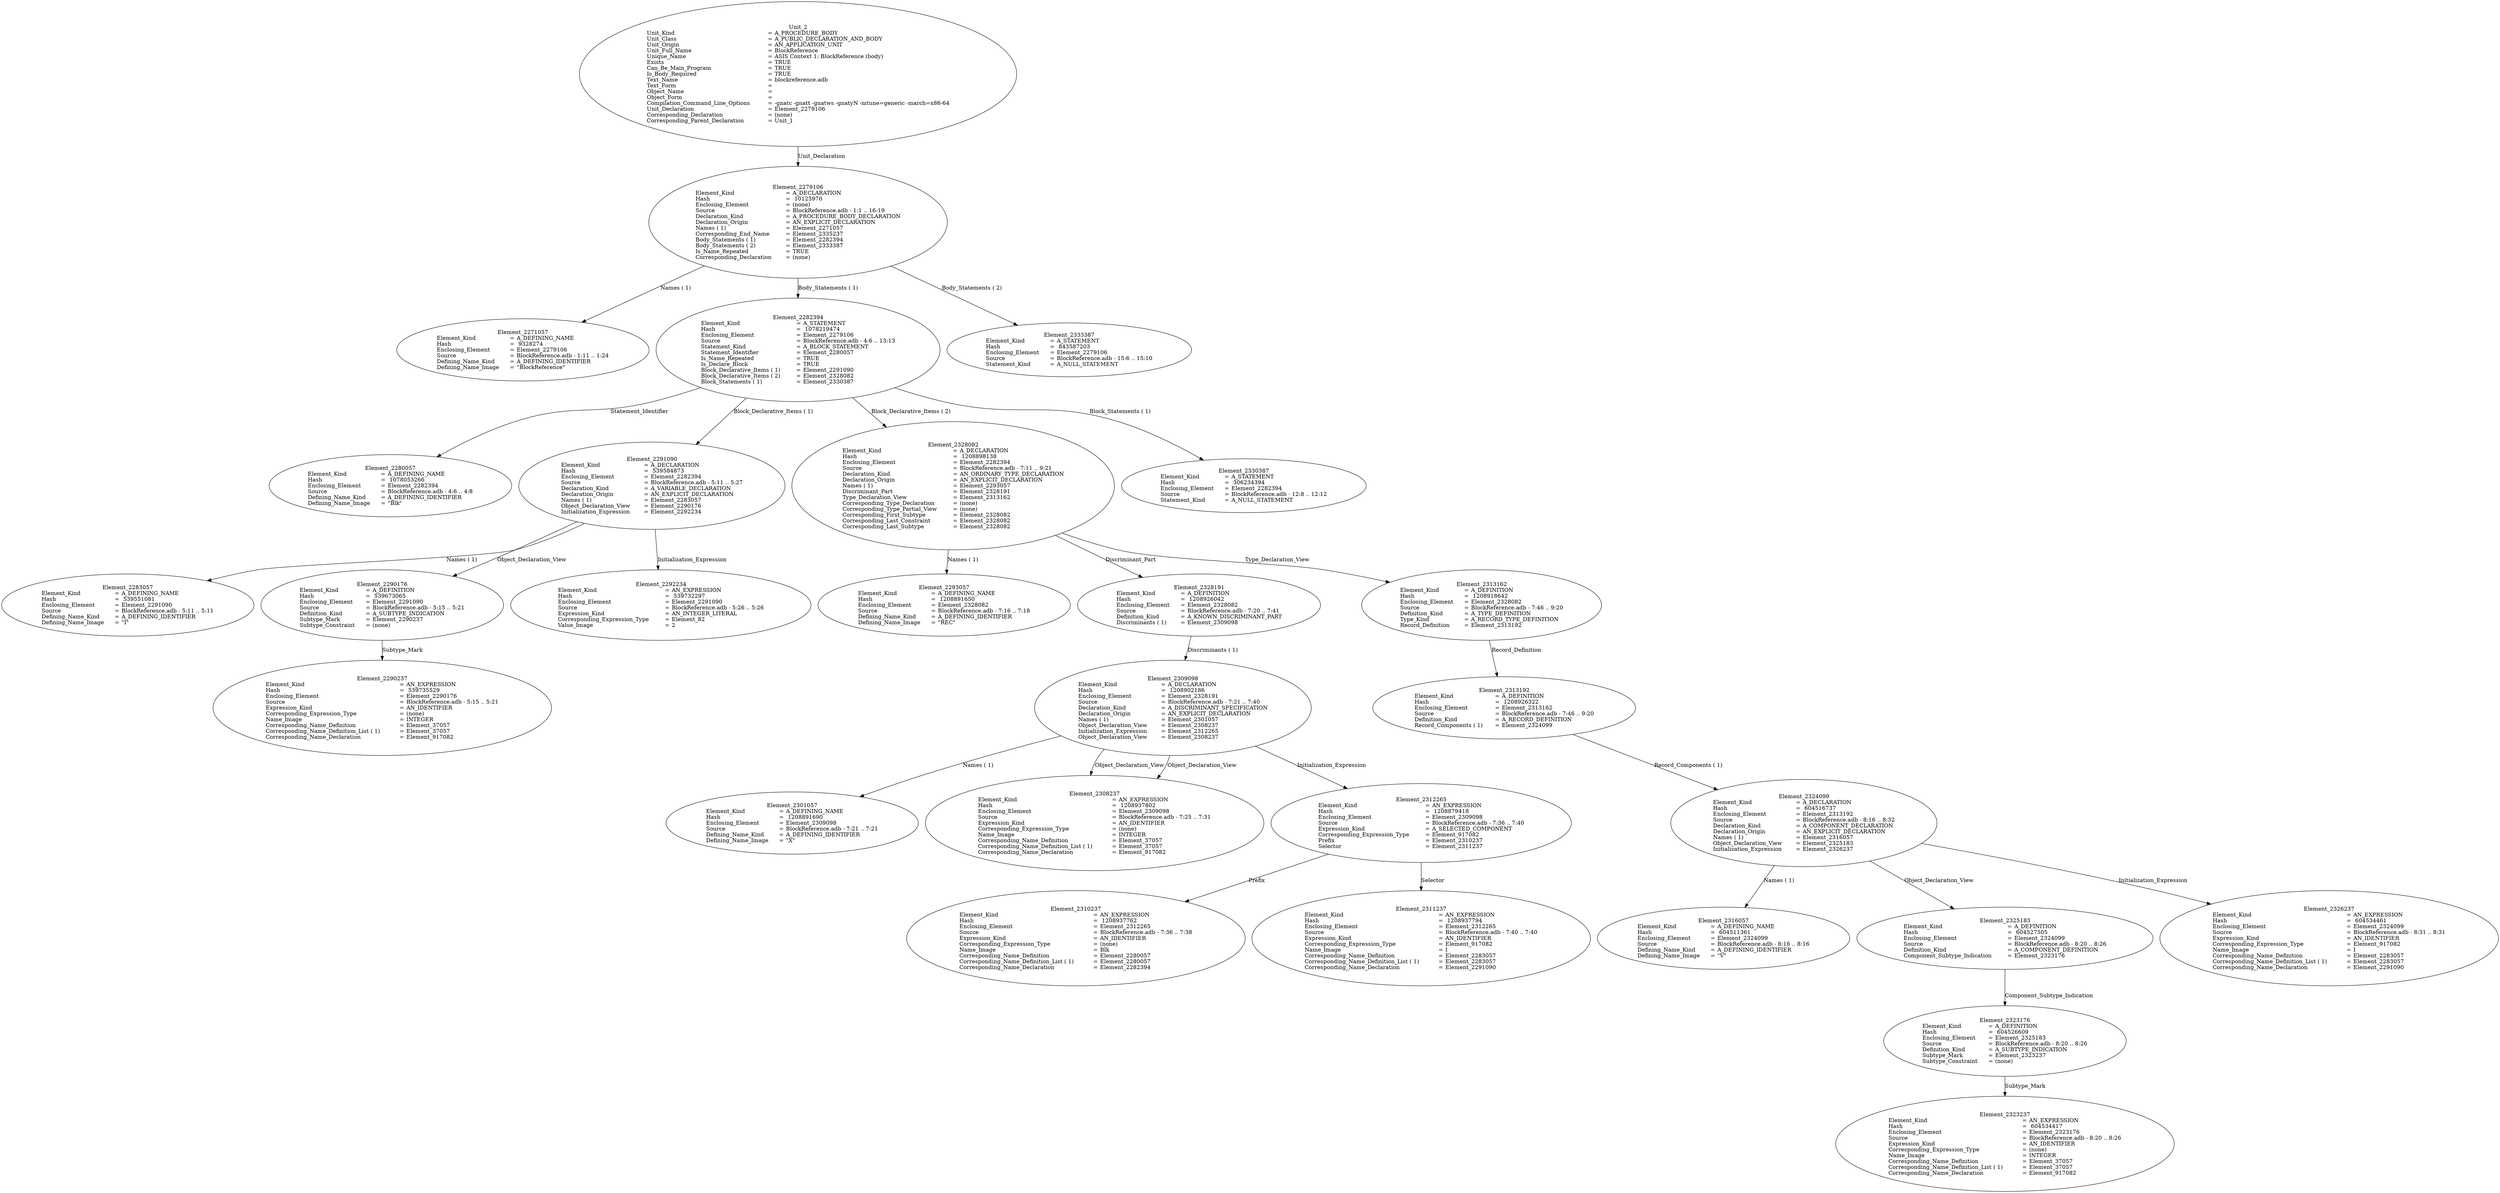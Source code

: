 digraph "blockreference.adt" {
  Unit_2 -> Element_2279106
      [ label=Unit_Declaration ];
  Unit_2
      [ label=<<TABLE BORDER="0" CELLBORDER="0" CELLSPACING="0" CELLPADDING="0"> 
          <TR><TD COLSPAN="3">Unit_2</TD></TR>
          <TR><TD ALIGN="LEFT">Unit_Kind   </TD><TD> = </TD><TD ALIGN="LEFT">A_PROCEDURE_BODY</TD></TR>
          <TR><TD ALIGN="LEFT">Unit_Class   </TD><TD> = </TD><TD ALIGN="LEFT">A_PUBLIC_DECLARATION_AND_BODY</TD></TR>
          <TR><TD ALIGN="LEFT">Unit_Origin   </TD><TD> = </TD><TD ALIGN="LEFT">AN_APPLICATION_UNIT</TD></TR>
          <TR><TD ALIGN="LEFT">Unit_Full_Name    </TD><TD> = </TD><TD ALIGN="LEFT">BlockReference</TD></TR>
          <TR><TD ALIGN="LEFT">Unique_Name   </TD><TD> = </TD><TD ALIGN="LEFT">ASIS Context 1: BlockReference (body)</TD></TR>
          <TR><TD ALIGN="LEFT">Exists  </TD><TD> = </TD><TD ALIGN="LEFT">TRUE</TD></TR>
          <TR><TD ALIGN="LEFT">Can_Be_Main_Program     </TD><TD> = </TD><TD ALIGN="LEFT">TRUE</TD></TR>
          <TR><TD ALIGN="LEFT">Is_Body_Required     </TD><TD> = </TD><TD ALIGN="LEFT">TRUE</TD></TR>
          <TR><TD ALIGN="LEFT">Text_Name   </TD><TD> = </TD><TD ALIGN="LEFT">blockreference.adb</TD></TR>
          <TR><TD ALIGN="LEFT">Text_Form   </TD><TD> = </TD><TD ALIGN="LEFT"></TD></TR>
          <TR><TD ALIGN="LEFT">Object_Name   </TD><TD> = </TD><TD ALIGN="LEFT"></TD></TR>
          <TR><TD ALIGN="LEFT">Object_Form   </TD><TD> = </TD><TD ALIGN="LEFT"></TD></TR>
          <TR><TD ALIGN="LEFT">Compilation_Command_Line_Options         </TD><TD> = </TD><TD ALIGN="LEFT">-gnatc -gnatt -gnatws -gnatyN -mtune=generic -march=x86-64</TD></TR>
          <TR><TD ALIGN="LEFT">Unit_Declaration     </TD><TD> = </TD><TD ALIGN="LEFT">Element_2279106</TD></TR>
          <TR><TD ALIGN="LEFT">Corresponding_Declaration       </TD><TD> = </TD><TD ALIGN="LEFT">(none)</TD></TR>
          <TR><TD ALIGN="LEFT">Corresponding_Parent_Declaration         </TD><TD> = </TD><TD ALIGN="LEFT">Unit_1</TD></TR>
          </TABLE>> ];
  Element_2279106 -> Element_2271057
      [ label="Names ( 1)" ];
  Element_2279106 -> Element_2282394
      [ label="Body_Statements ( 1)" ];
  Element_2279106 -> Element_2333387
      [ label="Body_Statements ( 2)" ];
  Element_2279106
      [ label=<<TABLE BORDER="0" CELLBORDER="0" CELLSPACING="0" CELLPADDING="0"> 
          <TR><TD COLSPAN="3">Element_2279106</TD></TR>
          <TR><TD ALIGN="LEFT">Element_Kind    </TD><TD> = </TD><TD ALIGN="LEFT">A_DECLARATION</TD></TR>
          <TR><TD ALIGN="LEFT">Hash  </TD><TD> = </TD><TD ALIGN="LEFT"> 10125970</TD></TR>
          <TR><TD ALIGN="LEFT">Enclosing_Element     </TD><TD> = </TD><TD ALIGN="LEFT">(none)</TD></TR>
          <TR><TD ALIGN="LEFT">Source  </TD><TD> = </TD><TD ALIGN="LEFT">BlockReference.adb - 1:1 .. 16:19</TD></TR>
          <TR><TD ALIGN="LEFT">Declaration_Kind     </TD><TD> = </TD><TD ALIGN="LEFT">A_PROCEDURE_BODY_DECLARATION</TD></TR>
          <TR><TD ALIGN="LEFT">Declaration_Origin     </TD><TD> = </TD><TD ALIGN="LEFT">AN_EXPLICIT_DECLARATION</TD></TR>
          <TR><TD ALIGN="LEFT">Names ( 1)   </TD><TD> = </TD><TD ALIGN="LEFT">Element_2271057</TD></TR>
          <TR><TD ALIGN="LEFT">Corresponding_End_Name      </TD><TD> = </TD><TD ALIGN="LEFT">Element_2335237</TD></TR>
          <TR><TD ALIGN="LEFT">Body_Statements ( 1)      </TD><TD> = </TD><TD ALIGN="LEFT">Element_2282394</TD></TR>
          <TR><TD ALIGN="LEFT">Body_Statements ( 2)      </TD><TD> = </TD><TD ALIGN="LEFT">Element_2333387</TD></TR>
          <TR><TD ALIGN="LEFT">Is_Name_Repeated     </TD><TD> = </TD><TD ALIGN="LEFT">TRUE</TD></TR>
          <TR><TD ALIGN="LEFT">Corresponding_Declaration       </TD><TD> = </TD><TD ALIGN="LEFT">(none)</TD></TR>
          </TABLE>> ];
  Element_2271057
      [ label=<<TABLE BORDER="0" CELLBORDER="0" CELLSPACING="0" CELLPADDING="0"> 
          <TR><TD COLSPAN="3">Element_2271057</TD></TR>
          <TR><TD ALIGN="LEFT">Element_Kind    </TD><TD> = </TD><TD ALIGN="LEFT">A_DEFINING_NAME</TD></TR>
          <TR><TD ALIGN="LEFT">Hash  </TD><TD> = </TD><TD ALIGN="LEFT"> 9328274</TD></TR>
          <TR><TD ALIGN="LEFT">Enclosing_Element     </TD><TD> = </TD><TD ALIGN="LEFT">Element_2279106</TD></TR>
          <TR><TD ALIGN="LEFT">Source  </TD><TD> = </TD><TD ALIGN="LEFT">BlockReference.adb - 1:11 .. 1:24</TD></TR>
          <TR><TD ALIGN="LEFT">Defining_Name_Kind     </TD><TD> = </TD><TD ALIGN="LEFT">A_DEFINING_IDENTIFIER</TD></TR>
          <TR><TD ALIGN="LEFT">Defining_Name_Image     </TD><TD> = </TD><TD ALIGN="LEFT">"BlockReference"</TD></TR>
          </TABLE>> ];
  Element_2282394 -> Element_2280057
      [ label=Statement_Identifier ];
  Element_2282394 -> Element_2291090
      [ label="Block_Declarative_Items ( 1)" ];
  Element_2282394 -> Element_2328082
      [ label="Block_Declarative_Items ( 2)" ];
  Element_2282394 -> Element_2330387
      [ label="Block_Statements ( 1)" ];
  Element_2282394
      [ label=<<TABLE BORDER="0" CELLBORDER="0" CELLSPACING="0" CELLPADDING="0"> 
          <TR><TD COLSPAN="3">Element_2282394</TD></TR>
          <TR><TD ALIGN="LEFT">Element_Kind    </TD><TD> = </TD><TD ALIGN="LEFT">A_STATEMENT</TD></TR>
          <TR><TD ALIGN="LEFT">Hash  </TD><TD> = </TD><TD ALIGN="LEFT"> 1078219474</TD></TR>
          <TR><TD ALIGN="LEFT">Enclosing_Element     </TD><TD> = </TD><TD ALIGN="LEFT">Element_2279106</TD></TR>
          <TR><TD ALIGN="LEFT">Source  </TD><TD> = </TD><TD ALIGN="LEFT">BlockReference.adb - 4:6 .. 13:13</TD></TR>
          <TR><TD ALIGN="LEFT">Statement_Kind    </TD><TD> = </TD><TD ALIGN="LEFT">A_BLOCK_STATEMENT</TD></TR>
          <TR><TD ALIGN="LEFT">Statement_Identifier      </TD><TD> = </TD><TD ALIGN="LEFT">Element_2280057</TD></TR>
          <TR><TD ALIGN="LEFT">Is_Name_Repeated     </TD><TD> = </TD><TD ALIGN="LEFT">TRUE</TD></TR>
          <TR><TD ALIGN="LEFT">Is_Declare_Block     </TD><TD> = </TD><TD ALIGN="LEFT">TRUE</TD></TR>
          <TR><TD ALIGN="LEFT">Block_Declarative_Items ( 1)        </TD><TD> = </TD><TD ALIGN="LEFT">Element_2291090</TD></TR>
          <TR><TD ALIGN="LEFT">Block_Declarative_Items ( 2)        </TD><TD> = </TD><TD ALIGN="LEFT">Element_2328082</TD></TR>
          <TR><TD ALIGN="LEFT">Block_Statements ( 1)      </TD><TD> = </TD><TD ALIGN="LEFT">Element_2330387</TD></TR>
          </TABLE>> ];
  Element_2280057
      [ label=<<TABLE BORDER="0" CELLBORDER="0" CELLSPACING="0" CELLPADDING="0"> 
          <TR><TD COLSPAN="3">Element_2280057</TD></TR>
          <TR><TD ALIGN="LEFT">Element_Kind    </TD><TD> = </TD><TD ALIGN="LEFT">A_DEFINING_NAME</TD></TR>
          <TR><TD ALIGN="LEFT">Hash  </TD><TD> = </TD><TD ALIGN="LEFT"> 1078053266</TD></TR>
          <TR><TD ALIGN="LEFT">Enclosing_Element     </TD><TD> = </TD><TD ALIGN="LEFT">Element_2282394</TD></TR>
          <TR><TD ALIGN="LEFT">Source  </TD><TD> = </TD><TD ALIGN="LEFT">BlockReference.adb - 4:6 .. 4:8</TD></TR>
          <TR><TD ALIGN="LEFT">Defining_Name_Kind     </TD><TD> = </TD><TD ALIGN="LEFT">A_DEFINING_IDENTIFIER</TD></TR>
          <TR><TD ALIGN="LEFT">Defining_Name_Image     </TD><TD> = </TD><TD ALIGN="LEFT">"Blk"</TD></TR>
          </TABLE>> ];
  Element_2291090 -> Element_2283057
      [ label="Names ( 1)" ];
  Element_2291090 -> Element_2290176
      [ label=Object_Declaration_View ];
  Element_2291090 -> Element_2292234
      [ label=Initialization_Expression ];
  Element_2291090
      [ label=<<TABLE BORDER="0" CELLBORDER="0" CELLSPACING="0" CELLPADDING="0"> 
          <TR><TD COLSPAN="3">Element_2291090</TD></TR>
          <TR><TD ALIGN="LEFT">Element_Kind    </TD><TD> = </TD><TD ALIGN="LEFT">A_DECLARATION</TD></TR>
          <TR><TD ALIGN="LEFT">Hash  </TD><TD> = </TD><TD ALIGN="LEFT"> 539584873</TD></TR>
          <TR><TD ALIGN="LEFT">Enclosing_Element     </TD><TD> = </TD><TD ALIGN="LEFT">Element_2282394</TD></TR>
          <TR><TD ALIGN="LEFT">Source  </TD><TD> = </TD><TD ALIGN="LEFT">BlockReference.adb - 5:11 .. 5:27</TD></TR>
          <TR><TD ALIGN="LEFT">Declaration_Kind     </TD><TD> = </TD><TD ALIGN="LEFT">A_VARIABLE_DECLARATION</TD></TR>
          <TR><TD ALIGN="LEFT">Declaration_Origin     </TD><TD> = </TD><TD ALIGN="LEFT">AN_EXPLICIT_DECLARATION</TD></TR>
          <TR><TD ALIGN="LEFT">Names ( 1)   </TD><TD> = </TD><TD ALIGN="LEFT">Element_2283057</TD></TR>
          <TR><TD ALIGN="LEFT">Object_Declaration_View      </TD><TD> = </TD><TD ALIGN="LEFT">Element_2290176</TD></TR>
          <TR><TD ALIGN="LEFT">Initialization_Expression       </TD><TD> = </TD><TD ALIGN="LEFT">Element_2292234</TD></TR>
          </TABLE>> ];
  Element_2283057
      [ label=<<TABLE BORDER="0" CELLBORDER="0" CELLSPACING="0" CELLPADDING="0"> 
          <TR><TD COLSPAN="3">Element_2283057</TD></TR>
          <TR><TD ALIGN="LEFT">Element_Kind    </TD><TD> = </TD><TD ALIGN="LEFT">A_DEFINING_NAME</TD></TR>
          <TR><TD ALIGN="LEFT">Hash  </TD><TD> = </TD><TD ALIGN="LEFT"> 539551081</TD></TR>
          <TR><TD ALIGN="LEFT">Enclosing_Element     </TD><TD> = </TD><TD ALIGN="LEFT">Element_2291090</TD></TR>
          <TR><TD ALIGN="LEFT">Source  </TD><TD> = </TD><TD ALIGN="LEFT">BlockReference.adb - 5:11 .. 5:11</TD></TR>
          <TR><TD ALIGN="LEFT">Defining_Name_Kind     </TD><TD> = </TD><TD ALIGN="LEFT">A_DEFINING_IDENTIFIER</TD></TR>
          <TR><TD ALIGN="LEFT">Defining_Name_Image     </TD><TD> = </TD><TD ALIGN="LEFT">"I"</TD></TR>
          </TABLE>> ];
  Element_2290176 -> Element_2290237
      [ label=Subtype_Mark ];
  Element_2290176
      [ label=<<TABLE BORDER="0" CELLBORDER="0" CELLSPACING="0" CELLPADDING="0"> 
          <TR><TD COLSPAN="3">Element_2290176</TD></TR>
          <TR><TD ALIGN="LEFT">Element_Kind    </TD><TD> = </TD><TD ALIGN="LEFT">A_DEFINITION</TD></TR>
          <TR><TD ALIGN="LEFT">Hash  </TD><TD> = </TD><TD ALIGN="LEFT"> 539673065</TD></TR>
          <TR><TD ALIGN="LEFT">Enclosing_Element     </TD><TD> = </TD><TD ALIGN="LEFT">Element_2291090</TD></TR>
          <TR><TD ALIGN="LEFT">Source  </TD><TD> = </TD><TD ALIGN="LEFT">BlockReference.adb - 5:15 .. 5:21</TD></TR>
          <TR><TD ALIGN="LEFT">Definition_Kind    </TD><TD> = </TD><TD ALIGN="LEFT">A_SUBTYPE_INDICATION</TD></TR>
          <TR><TD ALIGN="LEFT">Subtype_Mark    </TD><TD> = </TD><TD ALIGN="LEFT">Element_2290237</TD></TR>
          <TR><TD ALIGN="LEFT">Subtype_Constraint     </TD><TD> = </TD><TD ALIGN="LEFT">(none)</TD></TR>
          </TABLE>> ];
  Element_2290237
      [ label=<<TABLE BORDER="0" CELLBORDER="0" CELLSPACING="0" CELLPADDING="0"> 
          <TR><TD COLSPAN="3">Element_2290237</TD></TR>
          <TR><TD ALIGN="LEFT">Element_Kind    </TD><TD> = </TD><TD ALIGN="LEFT">AN_EXPRESSION</TD></TR>
          <TR><TD ALIGN="LEFT">Hash  </TD><TD> = </TD><TD ALIGN="LEFT"> 539735529</TD></TR>
          <TR><TD ALIGN="LEFT">Enclosing_Element     </TD><TD> = </TD><TD ALIGN="LEFT">Element_2290176</TD></TR>
          <TR><TD ALIGN="LEFT">Source  </TD><TD> = </TD><TD ALIGN="LEFT">BlockReference.adb - 5:15 .. 5:21</TD></TR>
          <TR><TD ALIGN="LEFT">Expression_Kind    </TD><TD> = </TD><TD ALIGN="LEFT">AN_IDENTIFIER</TD></TR>
          <TR><TD ALIGN="LEFT">Corresponding_Expression_Type        </TD><TD> = </TD><TD ALIGN="LEFT">(none)</TD></TR>
          <TR><TD ALIGN="LEFT">Name_Image   </TD><TD> = </TD><TD ALIGN="LEFT">INTEGER</TD></TR>
          <TR><TD ALIGN="LEFT">Corresponding_Name_Definition        </TD><TD> = </TD><TD ALIGN="LEFT">Element_37057</TD></TR>
          <TR><TD ALIGN="LEFT">Corresponding_Name_Definition_List ( 1)          </TD><TD> = </TD><TD ALIGN="LEFT">Element_37057</TD></TR>
          <TR><TD ALIGN="LEFT">Corresponding_Name_Declaration        </TD><TD> = </TD><TD ALIGN="LEFT">Element_917082</TD></TR>
          </TABLE>> ];
  Element_2292234
      [ label=<<TABLE BORDER="0" CELLBORDER="0" CELLSPACING="0" CELLPADDING="0"> 
          <TR><TD COLSPAN="3">Element_2292234</TD></TR>
          <TR><TD ALIGN="LEFT">Element_Kind    </TD><TD> = </TD><TD ALIGN="LEFT">AN_EXPRESSION</TD></TR>
          <TR><TD ALIGN="LEFT">Hash  </TD><TD> = </TD><TD ALIGN="LEFT"> 539732297</TD></TR>
          <TR><TD ALIGN="LEFT">Enclosing_Element     </TD><TD> = </TD><TD ALIGN="LEFT">Element_2291090</TD></TR>
          <TR><TD ALIGN="LEFT">Source  </TD><TD> = </TD><TD ALIGN="LEFT">BlockReference.adb - 5:26 .. 5:26</TD></TR>
          <TR><TD ALIGN="LEFT">Expression_Kind    </TD><TD> = </TD><TD ALIGN="LEFT">AN_INTEGER_LITERAL</TD></TR>
          <TR><TD ALIGN="LEFT">Corresponding_Expression_Type        </TD><TD> = </TD><TD ALIGN="LEFT">Element_82</TD></TR>
          <TR><TD ALIGN="LEFT">Value_Image   </TD><TD> = </TD><TD ALIGN="LEFT">2</TD></TR>
          </TABLE>> ];
  Element_2328082 -> Element_2293057
      [ label="Names ( 1)" ];
  Element_2328082 -> Element_2328191
      [ label=Discriminant_Part ];
  Element_2328082 -> Element_2313162
      [ label=Type_Declaration_View ];
  Element_2328082
      [ label=<<TABLE BORDER="0" CELLBORDER="0" CELLSPACING="0" CELLPADDING="0"> 
          <TR><TD COLSPAN="3">Element_2328082</TD></TR>
          <TR><TD ALIGN="LEFT">Element_Kind    </TD><TD> = </TD><TD ALIGN="LEFT">A_DECLARATION</TD></TR>
          <TR><TD ALIGN="LEFT">Hash  </TD><TD> = </TD><TD ALIGN="LEFT"> 1208898138</TD></TR>
          <TR><TD ALIGN="LEFT">Enclosing_Element     </TD><TD> = </TD><TD ALIGN="LEFT">Element_2282394</TD></TR>
          <TR><TD ALIGN="LEFT">Source  </TD><TD> = </TD><TD ALIGN="LEFT">BlockReference.adb - 7:11 .. 9:21</TD></TR>
          <TR><TD ALIGN="LEFT">Declaration_Kind     </TD><TD> = </TD><TD ALIGN="LEFT">AN_ORDINARY_TYPE_DECLARATION</TD></TR>
          <TR><TD ALIGN="LEFT">Declaration_Origin     </TD><TD> = </TD><TD ALIGN="LEFT">AN_EXPLICIT_DECLARATION</TD></TR>
          <TR><TD ALIGN="LEFT">Names ( 1)   </TD><TD> = </TD><TD ALIGN="LEFT">Element_2293057</TD></TR>
          <TR><TD ALIGN="LEFT">Discriminant_Part     </TD><TD> = </TD><TD ALIGN="LEFT">Element_2328191</TD></TR>
          <TR><TD ALIGN="LEFT">Type_Declaration_View      </TD><TD> = </TD><TD ALIGN="LEFT">Element_2313162</TD></TR>
          <TR><TD ALIGN="LEFT">Corresponding_Type_Declaration        </TD><TD> = </TD><TD ALIGN="LEFT">(none)</TD></TR>
          <TR><TD ALIGN="LEFT">Corresponding_Type_Partial_View        </TD><TD> = </TD><TD ALIGN="LEFT">(none)</TD></TR>
          <TR><TD ALIGN="LEFT">Corresponding_First_Subtype       </TD><TD> = </TD><TD ALIGN="LEFT">Element_2328082</TD></TR>
          <TR><TD ALIGN="LEFT">Corresponding_Last_Constraint        </TD><TD> = </TD><TD ALIGN="LEFT">Element_2328082</TD></TR>
          <TR><TD ALIGN="LEFT">Corresponding_Last_Subtype       </TD><TD> = </TD><TD ALIGN="LEFT">Element_2328082</TD></TR>
          </TABLE>> ];
  Element_2293057
      [ label=<<TABLE BORDER="0" CELLBORDER="0" CELLSPACING="0" CELLPADDING="0"> 
          <TR><TD COLSPAN="3">Element_2293057</TD></TR>
          <TR><TD ALIGN="LEFT">Element_Kind    </TD><TD> = </TD><TD ALIGN="LEFT">A_DEFINING_NAME</TD></TR>
          <TR><TD ALIGN="LEFT">Hash  </TD><TD> = </TD><TD ALIGN="LEFT"> 1208891650</TD></TR>
          <TR><TD ALIGN="LEFT">Enclosing_Element     </TD><TD> = </TD><TD ALIGN="LEFT">Element_2328082</TD></TR>
          <TR><TD ALIGN="LEFT">Source  </TD><TD> = </TD><TD ALIGN="LEFT">BlockReference.adb - 7:16 .. 7:18</TD></TR>
          <TR><TD ALIGN="LEFT">Defining_Name_Kind     </TD><TD> = </TD><TD ALIGN="LEFT">A_DEFINING_IDENTIFIER</TD></TR>
          <TR><TD ALIGN="LEFT">Defining_Name_Image     </TD><TD> = </TD><TD ALIGN="LEFT">"REC"</TD></TR>
          </TABLE>> ];
  Element_2328191 -> Element_2309098
      [ label="Discriminants ( 1)" ];
  Element_2328191
      [ label=<<TABLE BORDER="0" CELLBORDER="0" CELLSPACING="0" CELLPADDING="0"> 
          <TR><TD COLSPAN="3">Element_2328191</TD></TR>
          <TR><TD ALIGN="LEFT">Element_Kind    </TD><TD> = </TD><TD ALIGN="LEFT">A_DEFINITION</TD></TR>
          <TR><TD ALIGN="LEFT">Hash  </TD><TD> = </TD><TD ALIGN="LEFT"> 1208926042</TD></TR>
          <TR><TD ALIGN="LEFT">Enclosing_Element     </TD><TD> = </TD><TD ALIGN="LEFT">Element_2328082</TD></TR>
          <TR><TD ALIGN="LEFT">Source  </TD><TD> = </TD><TD ALIGN="LEFT">BlockReference.adb - 7:20 .. 7:41</TD></TR>
          <TR><TD ALIGN="LEFT">Definition_Kind    </TD><TD> = </TD><TD ALIGN="LEFT">A_KNOWN_DISCRIMINANT_PART</TD></TR>
          <TR><TD ALIGN="LEFT">Discriminants ( 1)     </TD><TD> = </TD><TD ALIGN="LEFT">Element_2309098</TD></TR>
          </TABLE>> ];
  Element_2309098 -> Element_2301057
      [ label="Names ( 1)" ];
  Element_2309098 -> Element_2308237
      [ label=Object_Declaration_View ];
  Element_2309098 -> Element_2312265
      [ label=Initialization_Expression ];
  Element_2309098 -> Element_2308237
      [ label=Object_Declaration_View ];
  Element_2309098
      [ label=<<TABLE BORDER="0" CELLBORDER="0" CELLSPACING="0" CELLPADDING="0"> 
          <TR><TD COLSPAN="3">Element_2309098</TD></TR>
          <TR><TD ALIGN="LEFT">Element_Kind    </TD><TD> = </TD><TD ALIGN="LEFT">A_DECLARATION</TD></TR>
          <TR><TD ALIGN="LEFT">Hash  </TD><TD> = </TD><TD ALIGN="LEFT"> 1208902186</TD></TR>
          <TR><TD ALIGN="LEFT">Enclosing_Element     </TD><TD> = </TD><TD ALIGN="LEFT">Element_2328191</TD></TR>
          <TR><TD ALIGN="LEFT">Source  </TD><TD> = </TD><TD ALIGN="LEFT">BlockReference.adb - 7:21 .. 7:40</TD></TR>
          <TR><TD ALIGN="LEFT">Declaration_Kind     </TD><TD> = </TD><TD ALIGN="LEFT">A_DISCRIMINANT_SPECIFICATION</TD></TR>
          <TR><TD ALIGN="LEFT">Declaration_Origin     </TD><TD> = </TD><TD ALIGN="LEFT">AN_EXPLICIT_DECLARATION</TD></TR>
          <TR><TD ALIGN="LEFT">Names ( 1)   </TD><TD> = </TD><TD ALIGN="LEFT">Element_2301057</TD></TR>
          <TR><TD ALIGN="LEFT">Object_Declaration_View      </TD><TD> = </TD><TD ALIGN="LEFT">Element_2308237</TD></TR>
          <TR><TD ALIGN="LEFT">Initialization_Expression       </TD><TD> = </TD><TD ALIGN="LEFT">Element_2312265</TD></TR>
          <TR><TD ALIGN="LEFT">Object_Declaration_View      </TD><TD> = </TD><TD ALIGN="LEFT">Element_2308237</TD></TR>
          </TABLE>> ];
  Element_2301057
      [ label=<<TABLE BORDER="0" CELLBORDER="0" CELLSPACING="0" CELLPADDING="0"> 
          <TR><TD COLSPAN="3">Element_2301057</TD></TR>
          <TR><TD ALIGN="LEFT">Element_Kind    </TD><TD> = </TD><TD ALIGN="LEFT">A_DEFINING_NAME</TD></TR>
          <TR><TD ALIGN="LEFT">Hash  </TD><TD> = </TD><TD ALIGN="LEFT"> 1208891690</TD></TR>
          <TR><TD ALIGN="LEFT">Enclosing_Element     </TD><TD> = </TD><TD ALIGN="LEFT">Element_2309098</TD></TR>
          <TR><TD ALIGN="LEFT">Source  </TD><TD> = </TD><TD ALIGN="LEFT">BlockReference.adb - 7:21 .. 7:21</TD></TR>
          <TR><TD ALIGN="LEFT">Defining_Name_Kind     </TD><TD> = </TD><TD ALIGN="LEFT">A_DEFINING_IDENTIFIER</TD></TR>
          <TR><TD ALIGN="LEFT">Defining_Name_Image     </TD><TD> = </TD><TD ALIGN="LEFT">"X"</TD></TR>
          </TABLE>> ];
  Element_2308237
      [ label=<<TABLE BORDER="0" CELLBORDER="0" CELLSPACING="0" CELLPADDING="0"> 
          <TR><TD COLSPAN="3">Element_2308237</TD></TR>
          <TR><TD ALIGN="LEFT">Element_Kind    </TD><TD> = </TD><TD ALIGN="LEFT">AN_EXPRESSION</TD></TR>
          <TR><TD ALIGN="LEFT">Hash  </TD><TD> = </TD><TD ALIGN="LEFT"> 1208937802</TD></TR>
          <TR><TD ALIGN="LEFT">Enclosing_Element     </TD><TD> = </TD><TD ALIGN="LEFT">Element_2309098</TD></TR>
          <TR><TD ALIGN="LEFT">Source  </TD><TD> = </TD><TD ALIGN="LEFT">BlockReference.adb - 7:25 .. 7:31</TD></TR>
          <TR><TD ALIGN="LEFT">Expression_Kind    </TD><TD> = </TD><TD ALIGN="LEFT">AN_IDENTIFIER</TD></TR>
          <TR><TD ALIGN="LEFT">Corresponding_Expression_Type        </TD><TD> = </TD><TD ALIGN="LEFT">(none)</TD></TR>
          <TR><TD ALIGN="LEFT">Name_Image   </TD><TD> = </TD><TD ALIGN="LEFT">INTEGER</TD></TR>
          <TR><TD ALIGN="LEFT">Corresponding_Name_Definition        </TD><TD> = </TD><TD ALIGN="LEFT">Element_37057</TD></TR>
          <TR><TD ALIGN="LEFT">Corresponding_Name_Definition_List ( 1)          </TD><TD> = </TD><TD ALIGN="LEFT">Element_37057</TD></TR>
          <TR><TD ALIGN="LEFT">Corresponding_Name_Declaration        </TD><TD> = </TD><TD ALIGN="LEFT">Element_917082</TD></TR>
          </TABLE>> ];
  Element_2312265 -> Element_2310237
      [ label=Prefix ];
  Element_2312265 -> Element_2311237
      [ label=Selector ];
  Element_2312265
      [ label=<<TABLE BORDER="0" CELLBORDER="0" CELLSPACING="0" CELLPADDING="0"> 
          <TR><TD COLSPAN="3">Element_2312265</TD></TR>
          <TR><TD ALIGN="LEFT">Element_Kind    </TD><TD> = </TD><TD ALIGN="LEFT">AN_EXPRESSION</TD></TR>
          <TR><TD ALIGN="LEFT">Hash  </TD><TD> = </TD><TD ALIGN="LEFT"> 1208879418</TD></TR>
          <TR><TD ALIGN="LEFT">Enclosing_Element     </TD><TD> = </TD><TD ALIGN="LEFT">Element_2309098</TD></TR>
          <TR><TD ALIGN="LEFT">Source  </TD><TD> = </TD><TD ALIGN="LEFT">BlockReference.adb - 7:36 .. 7:40</TD></TR>
          <TR><TD ALIGN="LEFT">Expression_Kind    </TD><TD> = </TD><TD ALIGN="LEFT">A_SELECTED_COMPONENT</TD></TR>
          <TR><TD ALIGN="LEFT">Corresponding_Expression_Type        </TD><TD> = </TD><TD ALIGN="LEFT">Element_917082</TD></TR>
          <TR><TD ALIGN="LEFT">Prefix  </TD><TD> = </TD><TD ALIGN="LEFT">Element_2310237</TD></TR>
          <TR><TD ALIGN="LEFT">Selector   </TD><TD> = </TD><TD ALIGN="LEFT">Element_2311237</TD></TR>
          </TABLE>> ];
  Element_2310237
      [ label=<<TABLE BORDER="0" CELLBORDER="0" CELLSPACING="0" CELLPADDING="0"> 
          <TR><TD COLSPAN="3">Element_2310237</TD></TR>
          <TR><TD ALIGN="LEFT">Element_Kind    </TD><TD> = </TD><TD ALIGN="LEFT">AN_EXPRESSION</TD></TR>
          <TR><TD ALIGN="LEFT">Hash  </TD><TD> = </TD><TD ALIGN="LEFT"> 1208937762</TD></TR>
          <TR><TD ALIGN="LEFT">Enclosing_Element     </TD><TD> = </TD><TD ALIGN="LEFT">Element_2312265</TD></TR>
          <TR><TD ALIGN="LEFT">Source  </TD><TD> = </TD><TD ALIGN="LEFT">BlockReference.adb - 7:36 .. 7:38</TD></TR>
          <TR><TD ALIGN="LEFT">Expression_Kind    </TD><TD> = </TD><TD ALIGN="LEFT">AN_IDENTIFIER</TD></TR>
          <TR><TD ALIGN="LEFT">Corresponding_Expression_Type        </TD><TD> = </TD><TD ALIGN="LEFT">(none)</TD></TR>
          <TR><TD ALIGN="LEFT">Name_Image   </TD><TD> = </TD><TD ALIGN="LEFT">Blk</TD></TR>
          <TR><TD ALIGN="LEFT">Corresponding_Name_Definition        </TD><TD> = </TD><TD ALIGN="LEFT">Element_2280057</TD></TR>
          <TR><TD ALIGN="LEFT">Corresponding_Name_Definition_List ( 1)          </TD><TD> = </TD><TD ALIGN="LEFT">Element_2280057</TD></TR>
          <TR><TD ALIGN="LEFT">Corresponding_Name_Declaration        </TD><TD> = </TD><TD ALIGN="LEFT">Element_2282394</TD></TR>
          </TABLE>> ];
  Element_2311237
      [ label=<<TABLE BORDER="0" CELLBORDER="0" CELLSPACING="0" CELLPADDING="0"> 
          <TR><TD COLSPAN="3">Element_2311237</TD></TR>
          <TR><TD ALIGN="LEFT">Element_Kind    </TD><TD> = </TD><TD ALIGN="LEFT">AN_EXPRESSION</TD></TR>
          <TR><TD ALIGN="LEFT">Hash  </TD><TD> = </TD><TD ALIGN="LEFT"> 1208937794</TD></TR>
          <TR><TD ALIGN="LEFT">Enclosing_Element     </TD><TD> = </TD><TD ALIGN="LEFT">Element_2312265</TD></TR>
          <TR><TD ALIGN="LEFT">Source  </TD><TD> = </TD><TD ALIGN="LEFT">BlockReference.adb - 7:40 .. 7:40</TD></TR>
          <TR><TD ALIGN="LEFT">Expression_Kind    </TD><TD> = </TD><TD ALIGN="LEFT">AN_IDENTIFIER</TD></TR>
          <TR><TD ALIGN="LEFT">Corresponding_Expression_Type        </TD><TD> = </TD><TD ALIGN="LEFT">Element_917082</TD></TR>
          <TR><TD ALIGN="LEFT">Name_Image   </TD><TD> = </TD><TD ALIGN="LEFT">I</TD></TR>
          <TR><TD ALIGN="LEFT">Corresponding_Name_Definition        </TD><TD> = </TD><TD ALIGN="LEFT">Element_2283057</TD></TR>
          <TR><TD ALIGN="LEFT">Corresponding_Name_Definition_List ( 1)          </TD><TD> = </TD><TD ALIGN="LEFT">Element_2283057</TD></TR>
          <TR><TD ALIGN="LEFT">Corresponding_Name_Declaration        </TD><TD> = </TD><TD ALIGN="LEFT">Element_2291090</TD></TR>
          </TABLE>> ];
  Element_2313162 -> Element_2313192
      [ label=Record_Definition ];
  Element_2313162
      [ label=<<TABLE BORDER="0" CELLBORDER="0" CELLSPACING="0" CELLPADDING="0"> 
          <TR><TD COLSPAN="3">Element_2313162</TD></TR>
          <TR><TD ALIGN="LEFT">Element_Kind    </TD><TD> = </TD><TD ALIGN="LEFT">A_DEFINITION</TD></TR>
          <TR><TD ALIGN="LEFT">Hash  </TD><TD> = </TD><TD ALIGN="LEFT"> 1208918642</TD></TR>
          <TR><TD ALIGN="LEFT">Enclosing_Element     </TD><TD> = </TD><TD ALIGN="LEFT">Element_2328082</TD></TR>
          <TR><TD ALIGN="LEFT">Source  </TD><TD> = </TD><TD ALIGN="LEFT">BlockReference.adb - 7:46 .. 9:20</TD></TR>
          <TR><TD ALIGN="LEFT">Definition_Kind    </TD><TD> = </TD><TD ALIGN="LEFT">A_TYPE_DEFINITION</TD></TR>
          <TR><TD ALIGN="LEFT">Type_Kind   </TD><TD> = </TD><TD ALIGN="LEFT">A_RECORD_TYPE_DEFINITION</TD></TR>
          <TR><TD ALIGN="LEFT">Record_Definition     </TD><TD> = </TD><TD ALIGN="LEFT">Element_2313192</TD></TR>
          </TABLE>> ];
  Element_2313192 -> Element_2324099
      [ label="Record_Components ( 1)" ];
  Element_2313192
      [ label=<<TABLE BORDER="0" CELLBORDER="0" CELLSPACING="0" CELLPADDING="0"> 
          <TR><TD COLSPAN="3">Element_2313192</TD></TR>
          <TR><TD ALIGN="LEFT">Element_Kind    </TD><TD> = </TD><TD ALIGN="LEFT">A_DEFINITION</TD></TR>
          <TR><TD ALIGN="LEFT">Hash  </TD><TD> = </TD><TD ALIGN="LEFT"> 1208926322</TD></TR>
          <TR><TD ALIGN="LEFT">Enclosing_Element     </TD><TD> = </TD><TD ALIGN="LEFT">Element_2313162</TD></TR>
          <TR><TD ALIGN="LEFT">Source  </TD><TD> = </TD><TD ALIGN="LEFT">BlockReference.adb - 7:46 .. 9:20</TD></TR>
          <TR><TD ALIGN="LEFT">Definition_Kind    </TD><TD> = </TD><TD ALIGN="LEFT">A_RECORD_DEFINITION</TD></TR>
          <TR><TD ALIGN="LEFT">Record_Components ( 1)      </TD><TD> = </TD><TD ALIGN="LEFT">Element_2324099</TD></TR>
          </TABLE>> ];
  Element_2324099 -> Element_2316057
      [ label="Names ( 1)" ];
  Element_2324099 -> Element_2325183
      [ label=Object_Declaration_View ];
  Element_2324099 -> Element_2326237
      [ label=Initialization_Expression ];
  Element_2324099
      [ label=<<TABLE BORDER="0" CELLBORDER="0" CELLSPACING="0" CELLPADDING="0"> 
          <TR><TD COLSPAN="3">Element_2324099</TD></TR>
          <TR><TD ALIGN="LEFT">Element_Kind    </TD><TD> = </TD><TD ALIGN="LEFT">A_DECLARATION</TD></TR>
          <TR><TD ALIGN="LEFT">Hash  </TD><TD> = </TD><TD ALIGN="LEFT"> 604516737</TD></TR>
          <TR><TD ALIGN="LEFT">Enclosing_Element     </TD><TD> = </TD><TD ALIGN="LEFT">Element_2313192</TD></TR>
          <TR><TD ALIGN="LEFT">Source  </TD><TD> = </TD><TD ALIGN="LEFT">BlockReference.adb - 8:16 .. 8:32</TD></TR>
          <TR><TD ALIGN="LEFT">Declaration_Kind     </TD><TD> = </TD><TD ALIGN="LEFT">A_COMPONENT_DECLARATION</TD></TR>
          <TR><TD ALIGN="LEFT">Declaration_Origin     </TD><TD> = </TD><TD ALIGN="LEFT">AN_EXPLICIT_DECLARATION</TD></TR>
          <TR><TD ALIGN="LEFT">Names ( 1)   </TD><TD> = </TD><TD ALIGN="LEFT">Element_2316057</TD></TR>
          <TR><TD ALIGN="LEFT">Object_Declaration_View      </TD><TD> = </TD><TD ALIGN="LEFT">Element_2325183</TD></TR>
          <TR><TD ALIGN="LEFT">Initialization_Expression       </TD><TD> = </TD><TD ALIGN="LEFT">Element_2326237</TD></TR>
          </TABLE>> ];
  Element_2316057
      [ label=<<TABLE BORDER="0" CELLBORDER="0" CELLSPACING="0" CELLPADDING="0"> 
          <TR><TD COLSPAN="3">Element_2316057</TD></TR>
          <TR><TD ALIGN="LEFT">Element_Kind    </TD><TD> = </TD><TD ALIGN="LEFT">A_DEFINING_NAME</TD></TR>
          <TR><TD ALIGN="LEFT">Hash  </TD><TD> = </TD><TD ALIGN="LEFT"> 604511361</TD></TR>
          <TR><TD ALIGN="LEFT">Enclosing_Element     </TD><TD> = </TD><TD ALIGN="LEFT">Element_2324099</TD></TR>
          <TR><TD ALIGN="LEFT">Source  </TD><TD> = </TD><TD ALIGN="LEFT">BlockReference.adb - 8:16 .. 8:16</TD></TR>
          <TR><TD ALIGN="LEFT">Defining_Name_Kind     </TD><TD> = </TD><TD ALIGN="LEFT">A_DEFINING_IDENTIFIER</TD></TR>
          <TR><TD ALIGN="LEFT">Defining_Name_Image     </TD><TD> = </TD><TD ALIGN="LEFT">"V"</TD></TR>
          </TABLE>> ];
  Element_2325183 -> Element_2323176
      [ label=Component_Subtype_Indication ];
  Element_2325183
      [ label=<<TABLE BORDER="0" CELLBORDER="0" CELLSPACING="0" CELLPADDING="0"> 
          <TR><TD COLSPAN="3">Element_2325183</TD></TR>
          <TR><TD ALIGN="LEFT">Element_Kind    </TD><TD> = </TD><TD ALIGN="LEFT">A_DEFINITION</TD></TR>
          <TR><TD ALIGN="LEFT">Hash  </TD><TD> = </TD><TD ALIGN="LEFT"> 604527505</TD></TR>
          <TR><TD ALIGN="LEFT">Enclosing_Element     </TD><TD> = </TD><TD ALIGN="LEFT">Element_2324099</TD></TR>
          <TR><TD ALIGN="LEFT">Source  </TD><TD> = </TD><TD ALIGN="LEFT">BlockReference.adb - 8:20 .. 8:26</TD></TR>
          <TR><TD ALIGN="LEFT">Definition_Kind    </TD><TD> = </TD><TD ALIGN="LEFT">A_COMPONENT_DEFINITION</TD></TR>
          <TR><TD ALIGN="LEFT">Component_Subtype_Indication        </TD><TD> = </TD><TD ALIGN="LEFT">Element_2323176</TD></TR>
          </TABLE>> ];
  Element_2323176 -> Element_2323237
      [ label=Subtype_Mark ];
  Element_2323176
      [ label=<<TABLE BORDER="0" CELLBORDER="0" CELLSPACING="0" CELLPADDING="0"> 
          <TR><TD COLSPAN="3">Element_2323176</TD></TR>
          <TR><TD ALIGN="LEFT">Element_Kind    </TD><TD> = </TD><TD ALIGN="LEFT">A_DEFINITION</TD></TR>
          <TR><TD ALIGN="LEFT">Hash  </TD><TD> = </TD><TD ALIGN="LEFT"> 604526609</TD></TR>
          <TR><TD ALIGN="LEFT">Enclosing_Element     </TD><TD> = </TD><TD ALIGN="LEFT">Element_2325183</TD></TR>
          <TR><TD ALIGN="LEFT">Source  </TD><TD> = </TD><TD ALIGN="LEFT">BlockReference.adb - 8:20 .. 8:26</TD></TR>
          <TR><TD ALIGN="LEFT">Definition_Kind    </TD><TD> = </TD><TD ALIGN="LEFT">A_SUBTYPE_INDICATION</TD></TR>
          <TR><TD ALIGN="LEFT">Subtype_Mark    </TD><TD> = </TD><TD ALIGN="LEFT">Element_2323237</TD></TR>
          <TR><TD ALIGN="LEFT">Subtype_Constraint     </TD><TD> = </TD><TD ALIGN="LEFT">(none)</TD></TR>
          </TABLE>> ];
  Element_2323237
      [ label=<<TABLE BORDER="0" CELLBORDER="0" CELLSPACING="0" CELLPADDING="0"> 
          <TR><TD COLSPAN="3">Element_2323237</TD></TR>
          <TR><TD ALIGN="LEFT">Element_Kind    </TD><TD> = </TD><TD ALIGN="LEFT">AN_EXPRESSION</TD></TR>
          <TR><TD ALIGN="LEFT">Hash  </TD><TD> = </TD><TD ALIGN="LEFT"> 604534417</TD></TR>
          <TR><TD ALIGN="LEFT">Enclosing_Element     </TD><TD> = </TD><TD ALIGN="LEFT">Element_2323176</TD></TR>
          <TR><TD ALIGN="LEFT">Source  </TD><TD> = </TD><TD ALIGN="LEFT">BlockReference.adb - 8:20 .. 8:26</TD></TR>
          <TR><TD ALIGN="LEFT">Expression_Kind    </TD><TD> = </TD><TD ALIGN="LEFT">AN_IDENTIFIER</TD></TR>
          <TR><TD ALIGN="LEFT">Corresponding_Expression_Type        </TD><TD> = </TD><TD ALIGN="LEFT">(none)</TD></TR>
          <TR><TD ALIGN="LEFT">Name_Image   </TD><TD> = </TD><TD ALIGN="LEFT">INTEGER</TD></TR>
          <TR><TD ALIGN="LEFT">Corresponding_Name_Definition        </TD><TD> = </TD><TD ALIGN="LEFT">Element_37057</TD></TR>
          <TR><TD ALIGN="LEFT">Corresponding_Name_Definition_List ( 1)          </TD><TD> = </TD><TD ALIGN="LEFT">Element_37057</TD></TR>
          <TR><TD ALIGN="LEFT">Corresponding_Name_Declaration        </TD><TD> = </TD><TD ALIGN="LEFT">Element_917082</TD></TR>
          </TABLE>> ];
  Element_2326237
      [ label=<<TABLE BORDER="0" CELLBORDER="0" CELLSPACING="0" CELLPADDING="0"> 
          <TR><TD COLSPAN="3">Element_2326237</TD></TR>
          <TR><TD ALIGN="LEFT">Element_Kind    </TD><TD> = </TD><TD ALIGN="LEFT">AN_EXPRESSION</TD></TR>
          <TR><TD ALIGN="LEFT">Hash  </TD><TD> = </TD><TD ALIGN="LEFT"> 604534461</TD></TR>
          <TR><TD ALIGN="LEFT">Enclosing_Element     </TD><TD> = </TD><TD ALIGN="LEFT">Element_2324099</TD></TR>
          <TR><TD ALIGN="LEFT">Source  </TD><TD> = </TD><TD ALIGN="LEFT">BlockReference.adb - 8:31 .. 8:31</TD></TR>
          <TR><TD ALIGN="LEFT">Expression_Kind    </TD><TD> = </TD><TD ALIGN="LEFT">AN_IDENTIFIER</TD></TR>
          <TR><TD ALIGN="LEFT">Corresponding_Expression_Type        </TD><TD> = </TD><TD ALIGN="LEFT">Element_917082</TD></TR>
          <TR><TD ALIGN="LEFT">Name_Image   </TD><TD> = </TD><TD ALIGN="LEFT">I</TD></TR>
          <TR><TD ALIGN="LEFT">Corresponding_Name_Definition        </TD><TD> = </TD><TD ALIGN="LEFT">Element_2283057</TD></TR>
          <TR><TD ALIGN="LEFT">Corresponding_Name_Definition_List ( 1)          </TD><TD> = </TD><TD ALIGN="LEFT">Element_2283057</TD></TR>
          <TR><TD ALIGN="LEFT">Corresponding_Name_Declaration        </TD><TD> = </TD><TD ALIGN="LEFT">Element_2291090</TD></TR>
          </TABLE>> ];
  Element_2330387
      [ label=<<TABLE BORDER="0" CELLBORDER="0" CELLSPACING="0" CELLPADDING="0"> 
          <TR><TD COLSPAN="3">Element_2330387</TD></TR>
          <TR><TD ALIGN="LEFT">Element_Kind    </TD><TD> = </TD><TD ALIGN="LEFT">A_STATEMENT</TD></TR>
          <TR><TD ALIGN="LEFT">Hash  </TD><TD> = </TD><TD ALIGN="LEFT"> 306234394</TD></TR>
          <TR><TD ALIGN="LEFT">Enclosing_Element     </TD><TD> = </TD><TD ALIGN="LEFT">Element_2282394</TD></TR>
          <TR><TD ALIGN="LEFT">Source  </TD><TD> = </TD><TD ALIGN="LEFT">BlockReference.adb - 12:8 .. 12:12</TD></TR>
          <TR><TD ALIGN="LEFT">Statement_Kind    </TD><TD> = </TD><TD ALIGN="LEFT">A_NULL_STATEMENT</TD></TR>
          </TABLE>> ];
  Element_2333387
      [ label=<<TABLE BORDER="0" CELLBORDER="0" CELLSPACING="0" CELLPADDING="0"> 
          <TR><TD COLSPAN="3">Element_2333387</TD></TR>
          <TR><TD ALIGN="LEFT">Element_Kind    </TD><TD> = </TD><TD ALIGN="LEFT">A_STATEMENT</TD></TR>
          <TR><TD ALIGN="LEFT">Hash  </TD><TD> = </TD><TD ALIGN="LEFT"> 843587203</TD></TR>
          <TR><TD ALIGN="LEFT">Enclosing_Element     </TD><TD> = </TD><TD ALIGN="LEFT">Element_2279106</TD></TR>
          <TR><TD ALIGN="LEFT">Source  </TD><TD> = </TD><TD ALIGN="LEFT">BlockReference.adb - 15:6 .. 15:10</TD></TR>
          <TR><TD ALIGN="LEFT">Statement_Kind    </TD><TD> = </TD><TD ALIGN="LEFT">A_NULL_STATEMENT</TD></TR>
          </TABLE>> ]
}
